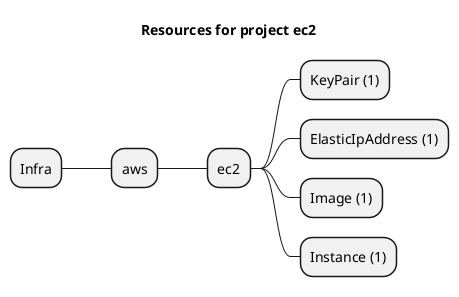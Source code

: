 @startmindmap
title Resources for project ec2
skinparam monochrome true
+ Infra
++ aws
+++ ec2
++++ KeyPair (1)
++++ ElasticIpAddress (1)
++++ Image (1)
++++ Instance (1)
@endmindmap